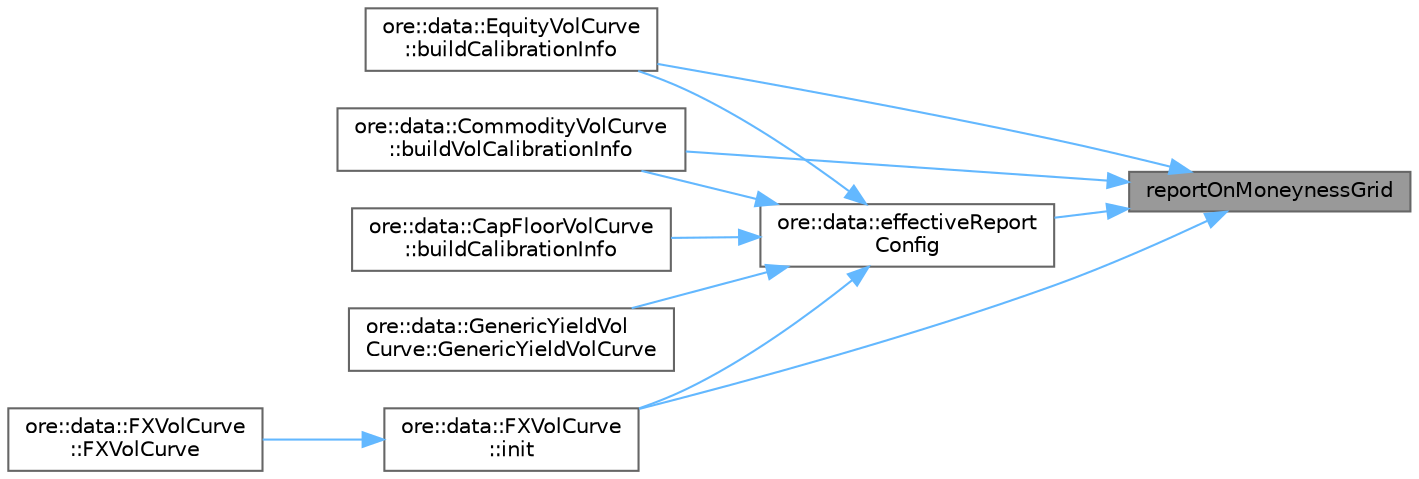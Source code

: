 digraph "reportOnMoneynessGrid"
{
 // INTERACTIVE_SVG=YES
 // LATEX_PDF_SIZE
  bgcolor="transparent";
  edge [fontname=Helvetica,fontsize=10,labelfontname=Helvetica,labelfontsize=10];
  node [fontname=Helvetica,fontsize=10,shape=box,height=0.2,width=0.4];
  rankdir="RL";
  Node1 [label="reportOnMoneynessGrid",height=0.2,width=0.4,color="gray40", fillcolor="grey60", style="filled", fontcolor="black",tooltip=" "];
  Node1 -> Node2 [dir="back",color="steelblue1",style="solid"];
  Node2 [label="ore::data::EquityVolCurve\l::buildCalibrationInfo",height=0.2,width=0.4,color="grey40", fillcolor="white", style="filled",URL="$classore_1_1data_1_1_equity_vol_curve.html#a3987971ffc25c840ee49e2eca623218a",tooltip="Build the calibration info."];
  Node1 -> Node3 [dir="back",color="steelblue1",style="solid"];
  Node3 [label="ore::data::CommodityVolCurve\l::buildVolCalibrationInfo",height=0.2,width=0.4,color="grey40", fillcolor="white", style="filled",URL="$classore_1_1data_1_1_commodity_vol_curve.html#a817951613d73e2bcfa7eec984fddb440",tooltip="Build the calibration info."];
  Node1 -> Node4 [dir="back",color="steelblue1",style="solid"];
  Node4 [label="ore::data::effectiveReport\lConfig",height=0.2,width=0.4,color="grey40", fillcolor="white", style="filled",URL="$namespaceore_1_1data.html#a5e51bfe798b6a12ac603d4578c144c6b",tooltip=" "];
  Node4 -> Node5 [dir="back",color="steelblue1",style="solid"];
  Node5 [label="ore::data::GenericYieldVol\lCurve::GenericYieldVolCurve",height=0.2,width=0.4,color="grey40", fillcolor="white", style="filled",URL="$classore_1_1data_1_1_generic_yield_vol_curve.html#a206631fc6017f18c7333840e67b1b228",tooltip="Detailed constructor."];
  Node4 -> Node6 [dir="back",color="steelblue1",style="solid"];
  Node6 [label="ore::data::CapFloorVolCurve\l::buildCalibrationInfo",height=0.2,width=0.4,color="grey40", fillcolor="white", style="filled",URL="$classore_1_1data_1_1_cap_floor_vol_curve.html#a5430220ab06a25c32730c1e8f9bf1fe8",tooltip="Build calibration info."];
  Node4 -> Node2 [dir="back",color="steelblue1",style="solid"];
  Node4 -> Node3 [dir="back",color="steelblue1",style="solid"];
  Node4 -> Node7 [dir="back",color="steelblue1",style="solid"];
  Node7 [label="ore::data::FXVolCurve\l::init",height=0.2,width=0.4,color="grey40", fillcolor="white", style="filled",URL="$classore_1_1data_1_1_f_x_vol_curve.html#aa5334770a51cbfa81ecf8b7d14a3acf1",tooltip=" "];
  Node7 -> Node8 [dir="back",color="steelblue1",style="solid"];
  Node8 [label="ore::data::FXVolCurve\l::FXVolCurve",height=0.2,width=0.4,color="grey40", fillcolor="white", style="filled",URL="$classore_1_1data_1_1_f_x_vol_curve.html#af2e42c318046fe68ebaa0a7d0cc5067d",tooltip="Detailed constructor."];
  Node1 -> Node7 [dir="back",color="steelblue1",style="solid"];
}

